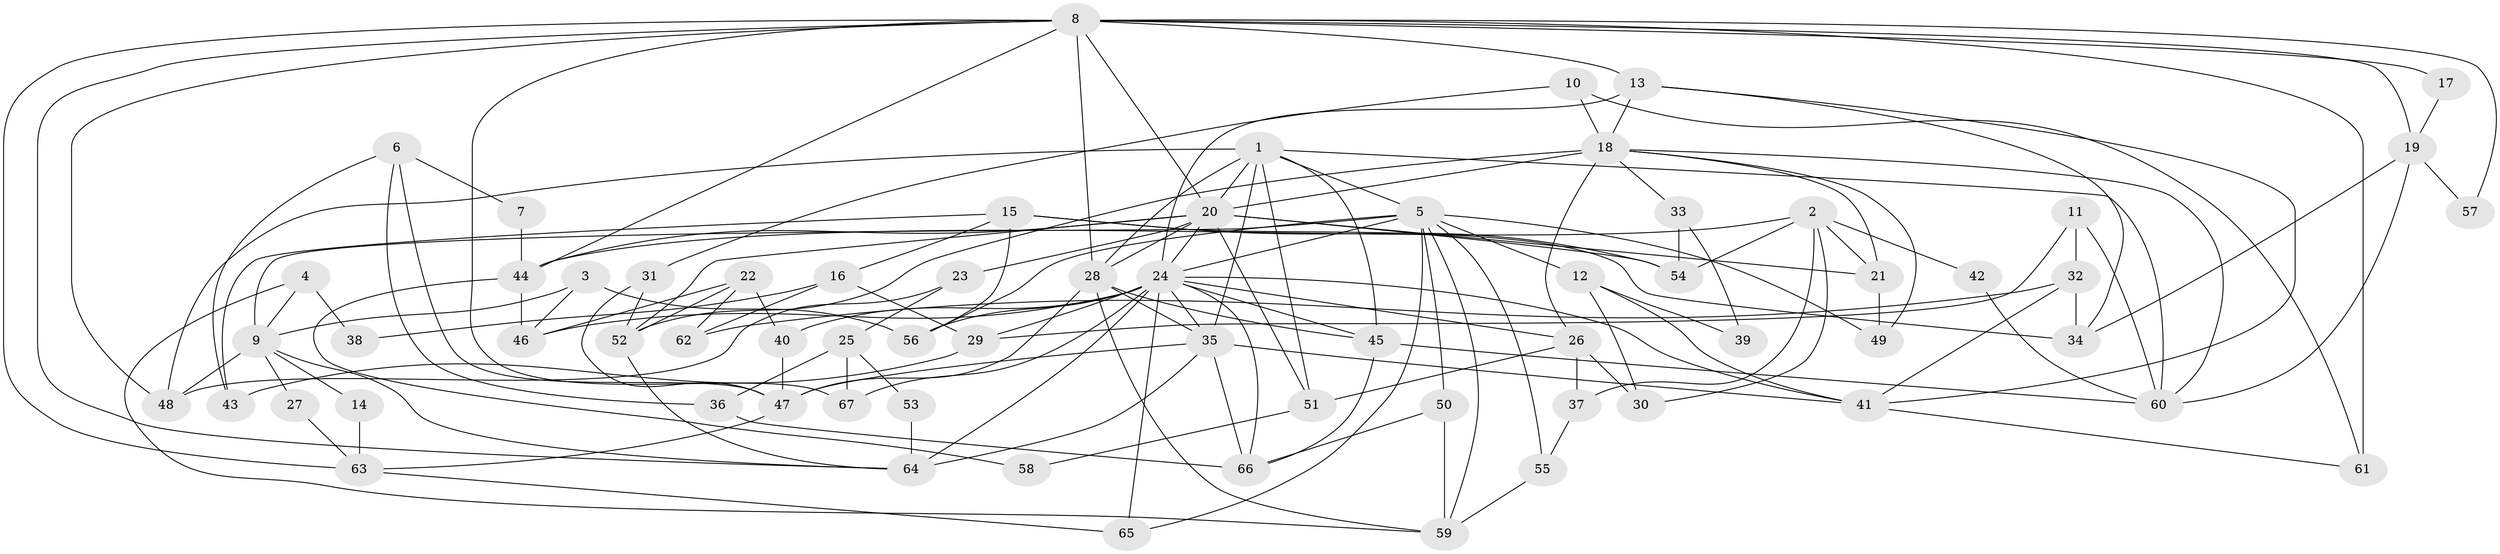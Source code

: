 // original degree distribution, {3: 0.3333333333333333, 6: 0.0967741935483871, 4: 0.25806451612903225, 2: 0.08602150537634409, 5: 0.1827956989247312, 7: 0.043010752688172046}
// Generated by graph-tools (version 1.1) at 2025/51/03/04/25 22:51:15]
// undirected, 67 vertices, 150 edges
graph export_dot {
  node [color=gray90,style=filled];
  1;
  2;
  3;
  4;
  5;
  6;
  7;
  8;
  9;
  10;
  11;
  12;
  13;
  14;
  15;
  16;
  17;
  18;
  19;
  20;
  21;
  22;
  23;
  24;
  25;
  26;
  27;
  28;
  29;
  30;
  31;
  32;
  33;
  34;
  35;
  36;
  37;
  38;
  39;
  40;
  41;
  42;
  43;
  44;
  45;
  46;
  47;
  48;
  49;
  50;
  51;
  52;
  53;
  54;
  55;
  56;
  57;
  58;
  59;
  60;
  61;
  62;
  63;
  64;
  65;
  66;
  67;
  1 -- 5 [weight=1.0];
  1 -- 20 [weight=1.0];
  1 -- 28 [weight=1.0];
  1 -- 35 [weight=2.0];
  1 -- 45 [weight=1.0];
  1 -- 48 [weight=1.0];
  1 -- 51 [weight=1.0];
  1 -- 60 [weight=1.0];
  2 -- 21 [weight=1.0];
  2 -- 30 [weight=1.0];
  2 -- 37 [weight=1.0];
  2 -- 42 [weight=1.0];
  2 -- 44 [weight=1.0];
  2 -- 54 [weight=1.0];
  3 -- 9 [weight=1.0];
  3 -- 46 [weight=1.0];
  3 -- 56 [weight=1.0];
  4 -- 9 [weight=1.0];
  4 -- 38 [weight=1.0];
  4 -- 59 [weight=1.0];
  5 -- 9 [weight=1.0];
  5 -- 12 [weight=1.0];
  5 -- 24 [weight=1.0];
  5 -- 49 [weight=1.0];
  5 -- 50 [weight=1.0];
  5 -- 55 [weight=1.0];
  5 -- 56 [weight=1.0];
  5 -- 59 [weight=1.0];
  5 -- 65 [weight=1.0];
  6 -- 7 [weight=1.0];
  6 -- 36 [weight=1.0];
  6 -- 43 [weight=1.0];
  6 -- 47 [weight=1.0];
  7 -- 44 [weight=1.0];
  8 -- 13 [weight=1.0];
  8 -- 17 [weight=1.0];
  8 -- 19 [weight=1.0];
  8 -- 20 [weight=1.0];
  8 -- 28 [weight=1.0];
  8 -- 44 [weight=1.0];
  8 -- 48 [weight=1.0];
  8 -- 57 [weight=1.0];
  8 -- 61 [weight=2.0];
  8 -- 63 [weight=1.0];
  8 -- 64 [weight=1.0];
  8 -- 67 [weight=1.0];
  9 -- 14 [weight=1.0];
  9 -- 27 [weight=1.0];
  9 -- 48 [weight=1.0];
  9 -- 64 [weight=1.0];
  10 -- 18 [weight=1.0];
  10 -- 31 [weight=1.0];
  10 -- 61 [weight=1.0];
  11 -- 29 [weight=1.0];
  11 -- 32 [weight=1.0];
  11 -- 60 [weight=1.0];
  12 -- 30 [weight=1.0];
  12 -- 39 [weight=1.0];
  12 -- 41 [weight=1.0];
  13 -- 18 [weight=1.0];
  13 -- 24 [weight=1.0];
  13 -- 34 [weight=1.0];
  13 -- 41 [weight=1.0];
  14 -- 63 [weight=1.0];
  15 -- 16 [weight=1.0];
  15 -- 34 [weight=1.0];
  15 -- 43 [weight=1.0];
  15 -- 54 [weight=1.0];
  15 -- 56 [weight=1.0];
  16 -- 29 [weight=1.0];
  16 -- 38 [weight=1.0];
  16 -- 62 [weight=1.0];
  17 -- 19 [weight=1.0];
  18 -- 20 [weight=2.0];
  18 -- 21 [weight=1.0];
  18 -- 26 [weight=1.0];
  18 -- 33 [weight=1.0];
  18 -- 49 [weight=1.0];
  18 -- 52 [weight=1.0];
  18 -- 60 [weight=1.0];
  19 -- 34 [weight=1.0];
  19 -- 57 [weight=1.0];
  19 -- 60 [weight=1.0];
  20 -- 21 [weight=1.0];
  20 -- 23 [weight=1.0];
  20 -- 24 [weight=1.0];
  20 -- 28 [weight=1.0];
  20 -- 44 [weight=1.0];
  20 -- 51 [weight=2.0];
  20 -- 52 [weight=1.0];
  20 -- 54 [weight=1.0];
  21 -- 49 [weight=1.0];
  22 -- 40 [weight=1.0];
  22 -- 46 [weight=1.0];
  22 -- 52 [weight=1.0];
  22 -- 62 [weight=1.0];
  23 -- 25 [weight=1.0];
  23 -- 48 [weight=1.0];
  24 -- 26 [weight=1.0];
  24 -- 29 [weight=1.0];
  24 -- 35 [weight=1.0];
  24 -- 40 [weight=1.0];
  24 -- 41 [weight=1.0];
  24 -- 45 [weight=2.0];
  24 -- 46 [weight=1.0];
  24 -- 56 [weight=1.0];
  24 -- 64 [weight=2.0];
  24 -- 65 [weight=1.0];
  24 -- 66 [weight=1.0];
  24 -- 67 [weight=1.0];
  25 -- 36 [weight=1.0];
  25 -- 53 [weight=1.0];
  25 -- 67 [weight=1.0];
  26 -- 30 [weight=1.0];
  26 -- 37 [weight=1.0];
  26 -- 51 [weight=1.0];
  27 -- 63 [weight=1.0];
  28 -- 35 [weight=1.0];
  28 -- 45 [weight=1.0];
  28 -- 47 [weight=1.0];
  28 -- 59 [weight=1.0];
  29 -- 43 [weight=1.0];
  31 -- 47 [weight=1.0];
  31 -- 52 [weight=1.0];
  32 -- 34 [weight=1.0];
  32 -- 41 [weight=1.0];
  32 -- 62 [weight=1.0];
  33 -- 39 [weight=1.0];
  33 -- 54 [weight=1.0];
  35 -- 41 [weight=1.0];
  35 -- 47 [weight=1.0];
  35 -- 64 [weight=1.0];
  35 -- 66 [weight=2.0];
  36 -- 66 [weight=1.0];
  37 -- 55 [weight=1.0];
  40 -- 47 [weight=1.0];
  41 -- 61 [weight=1.0];
  42 -- 60 [weight=1.0];
  44 -- 46 [weight=1.0];
  44 -- 58 [weight=1.0];
  45 -- 60 [weight=1.0];
  45 -- 66 [weight=1.0];
  47 -- 63 [weight=1.0];
  50 -- 59 [weight=1.0];
  50 -- 66 [weight=1.0];
  51 -- 58 [weight=1.0];
  52 -- 64 [weight=1.0];
  53 -- 64 [weight=1.0];
  55 -- 59 [weight=1.0];
  63 -- 65 [weight=1.0];
}
